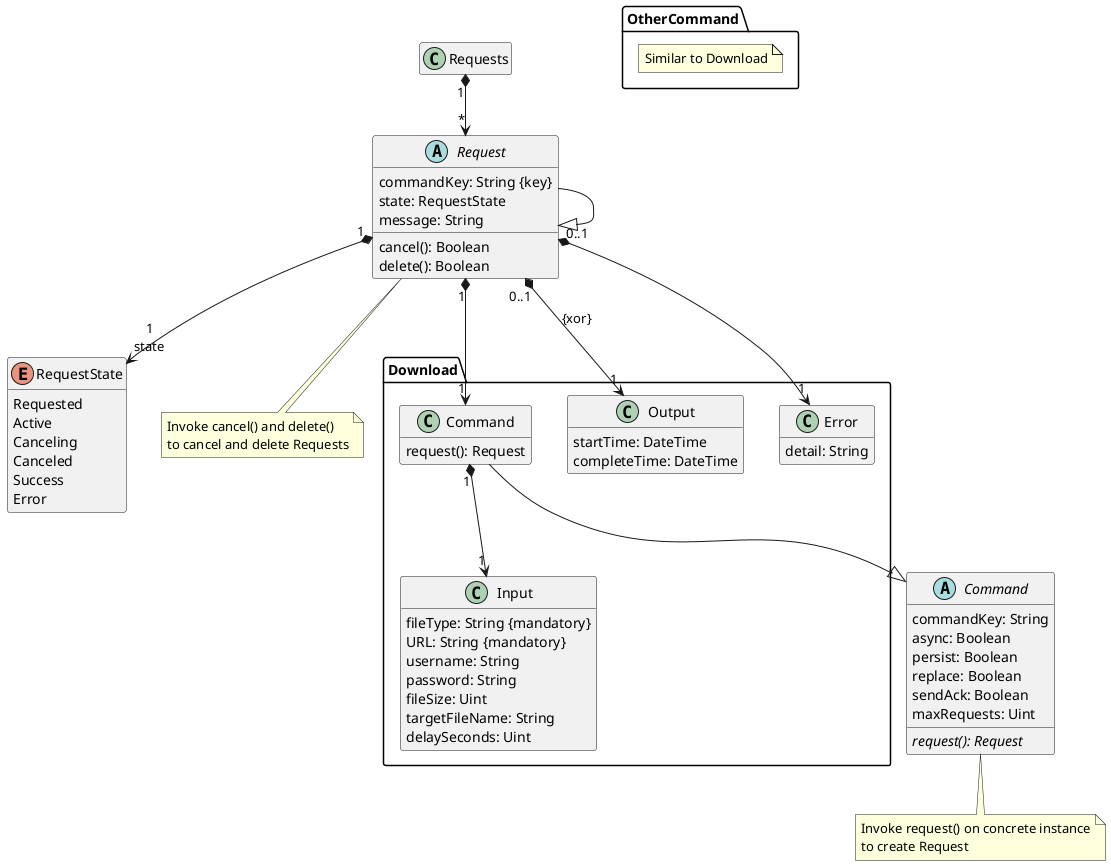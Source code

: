 @startuml

' UML for Command and Request objects

' aggregation: whole   o--  part (part poss shared; poss diff lifetimes)
' composition: whole   *--  part (part owned; same lifetimes)
' extension:   derived --|> base (or right to left)

' number of hyphens controls arrow length
' dots rather than hyphens create dotted arrows
' can also add < or > to agg/comp arrows to indicate navigability

' including the role in the cardinality is a local convention; PlantUML doesn't
' support association roles (and luckily doesn't parse cardinality)

' XXX in theory this is a better way to handle xor but it looks bad in the
'     diagram ; see http://www.uml-diagrams.org/constraint.html
' note "{xor}" as xor
' A .. xor
' xor .. B

' XXX could define more methods, e.g. static create() methods

abstract class Command {
  commandKey: String
  async: Boolean
  persist: Boolean
  replace: Boolean
  sendAck: Boolean
  maxRequests: Uint
  request(): Request {abstract}
}

note bottom
  Invoke request() on concrete instance
  to create Request
end note

enum RequestState {
  Requested
  Active
  Canceling
  Canceled
  Success
  Error
}

' XXX need to check re defining unique keys etc; PlantUML permits "{key}"
' XXX need to check re mentioning state and also having an association; if
'     don't mention it then if hiding enums then won't see it at all
abstract class Request {
  commandKey: String {key}
  state: RequestState
  message: String
  cancel(): Boolean
  delete(): Boolean
}

note bottom
  Invoke cancel() and delete()
  to cancel and delete Requests
end note

Request "1" *--> "1\nstate" RequestState

' XXX maybe not helpful to show these methods?
class Requests {
  'list(): Request[] {static}
  'find(commandKey: String): Request 
}

Requests "1" *--> "*" Request

namespace Download {

  class Command {
    request(): Request
  }
  Command --|> .Command

  class Input {
    fileType: String {mandatory}
    URL: String {mandatory}
    username: String
    password: String
    fileSize: Uint
    targetFileName: String
    delaySeconds: Uint
  }

  Command "1" *--> "1" Input

  Request --|> .Request
  Request "1" *--> "1" Command

  class Output {
    startTime: DateTime
    completeTime: DateTime
  }

  class Error {
    detail: String
  }

  Request "0..1" *--> "1" Output : {xor}
  Request "0..1" *--> "1" Error
}

namespace OtherCommand {
  note "Similar to Download" as N1
}

' XXX this is documented but doesn't work; need newer version?
'hide enum
'hide RequestState

hide empty fields
hide empty methods

@enduml
